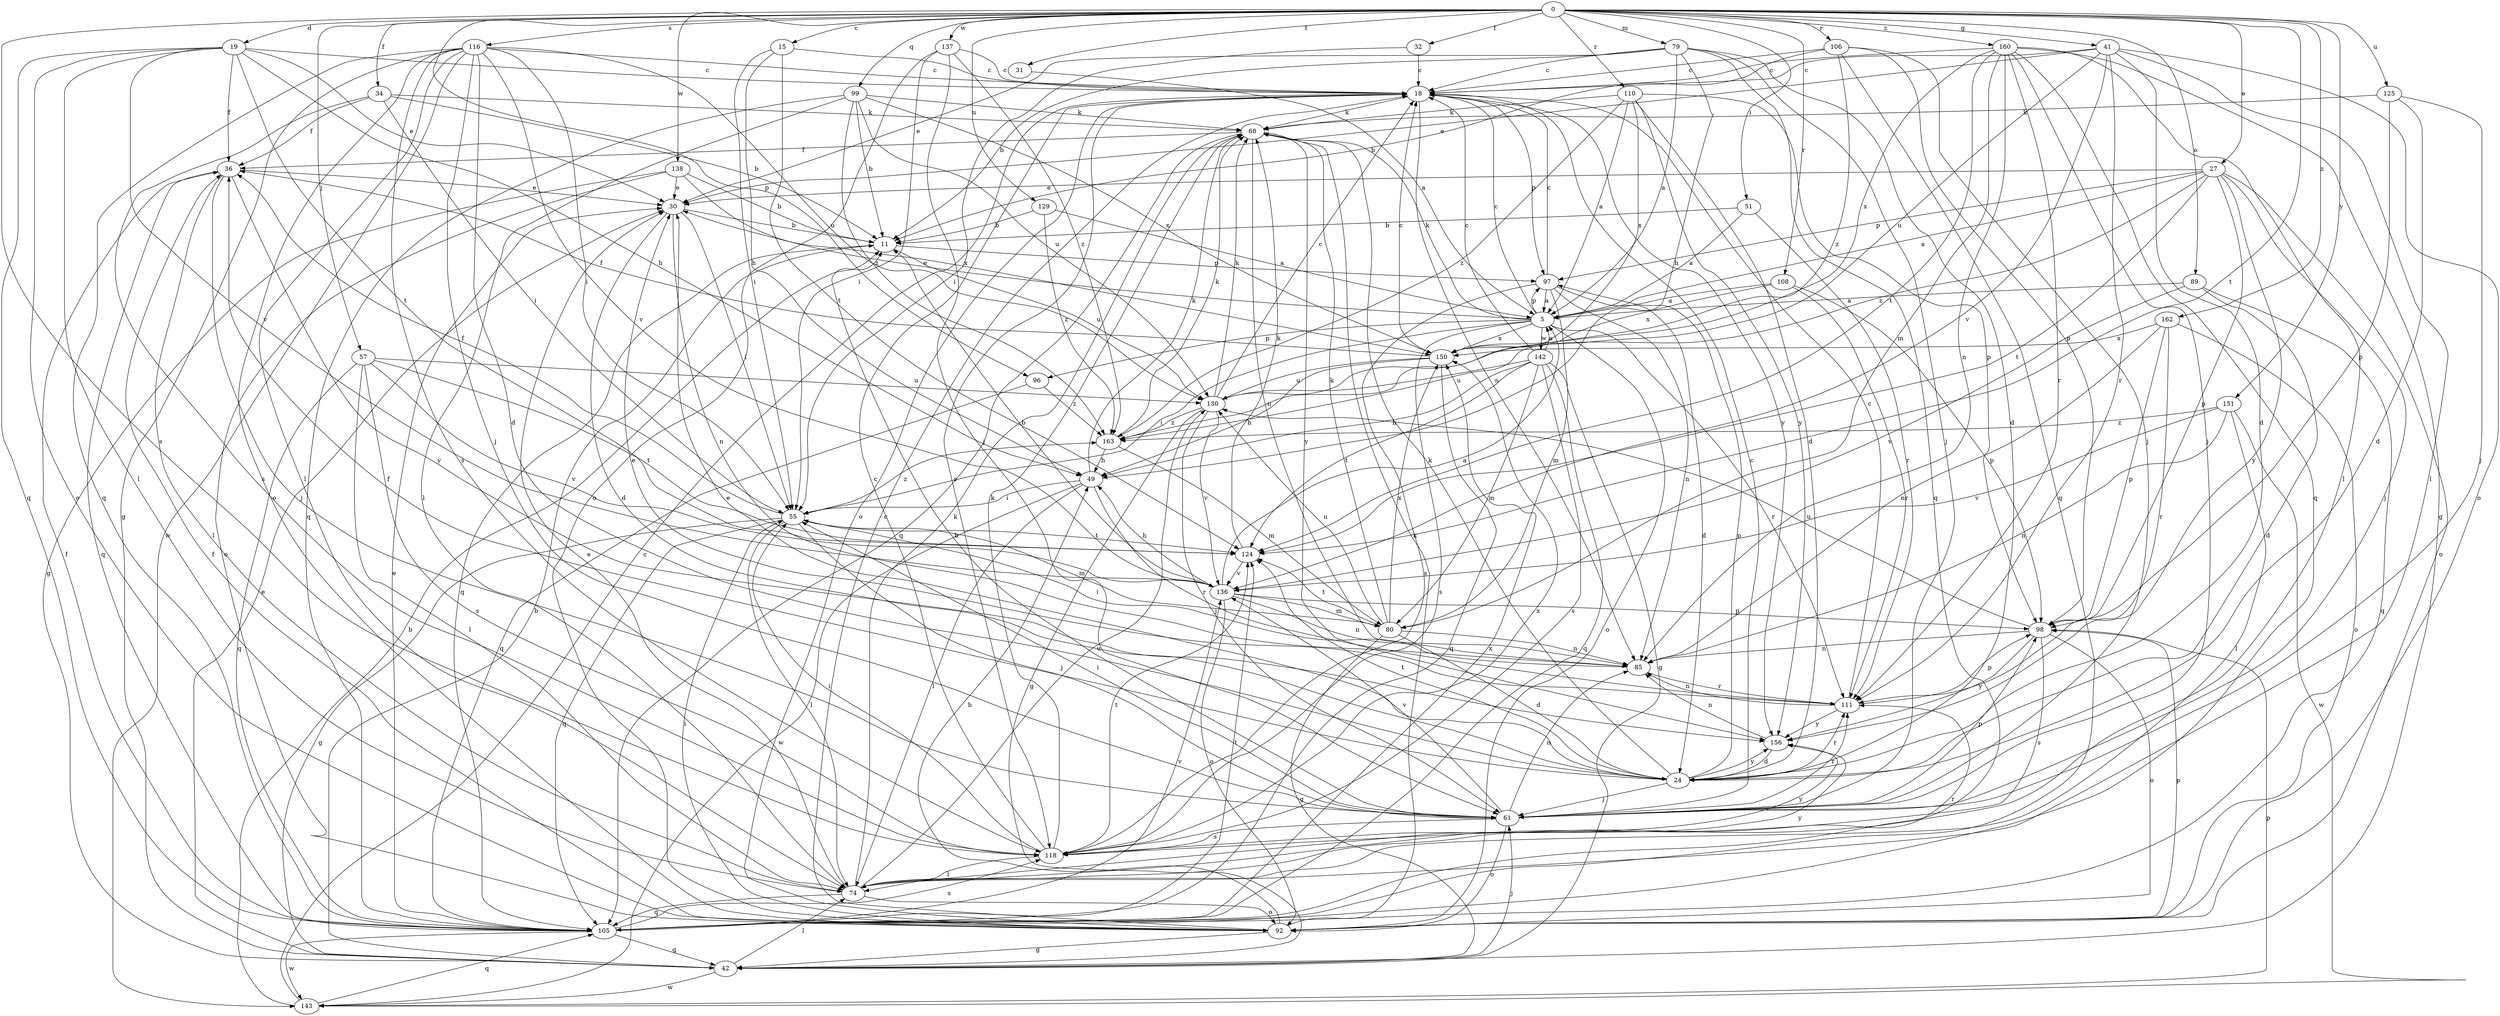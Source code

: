 strict digraph  {
0;
5;
11;
15;
18;
19;
24;
27;
30;
31;
32;
34;
36;
41;
42;
49;
51;
55;
57;
61;
68;
74;
79;
80;
85;
89;
92;
96;
97;
98;
99;
105;
106;
108;
110;
111;
116;
118;
124;
125;
129;
130;
136;
137;
138;
142;
143;
150;
151;
156;
160;
162;
163;
0 -> 15  [label=c];
0 -> 19  [label=d];
0 -> 27  [label=e];
0 -> 31  [label=f];
0 -> 32  [label=f];
0 -> 34  [label=f];
0 -> 41  [label=g];
0 -> 51  [label=i];
0 -> 57  [label=j];
0 -> 79  [label=m];
0 -> 89  [label=o];
0 -> 96  [label=p];
0 -> 99  [label=q];
0 -> 106  [label=r];
0 -> 108  [label=r];
0 -> 110  [label=r];
0 -> 116  [label=s];
0 -> 118  [label=s];
0 -> 124  [label=t];
0 -> 125  [label=u];
0 -> 129  [label=u];
0 -> 137  [label=w];
0 -> 138  [label=w];
0 -> 151  [label=y];
0 -> 160  [label=z];
0 -> 162  [label=z];
5 -> 18  [label=c];
5 -> 30  [label=e];
5 -> 55  [label=i];
5 -> 68  [label=k];
5 -> 92  [label=o];
5 -> 96  [label=p];
5 -> 97  [label=p];
5 -> 111  [label=r];
5 -> 118  [label=s];
5 -> 142  [label=w];
5 -> 150  [label=x];
11 -> 97  [label=p];
11 -> 105  [label=q];
11 -> 130  [label=u];
15 -> 18  [label=c];
15 -> 49  [label=h];
15 -> 55  [label=i];
15 -> 124  [label=t];
18 -> 68  [label=k];
18 -> 85  [label=n];
18 -> 92  [label=o];
18 -> 97  [label=p];
18 -> 118  [label=s];
18 -> 156  [label=y];
19 -> 18  [label=c];
19 -> 30  [label=e];
19 -> 36  [label=f];
19 -> 49  [label=h];
19 -> 74  [label=l];
19 -> 92  [label=o];
19 -> 105  [label=q];
19 -> 124  [label=t];
19 -> 136  [label=v];
24 -> 30  [label=e];
24 -> 36  [label=f];
24 -> 61  [label=j];
24 -> 68  [label=k];
24 -> 97  [label=p];
24 -> 111  [label=r];
24 -> 124  [label=t];
24 -> 156  [label=y];
27 -> 5  [label=a];
27 -> 30  [label=e];
27 -> 61  [label=j];
27 -> 92  [label=o];
27 -> 97  [label=p];
27 -> 98  [label=p];
27 -> 124  [label=t];
27 -> 156  [label=y];
27 -> 163  [label=z];
30 -> 11  [label=b];
30 -> 24  [label=d];
30 -> 55  [label=i];
30 -> 85  [label=n];
31 -> 5  [label=a];
32 -> 18  [label=c];
32 -> 55  [label=i];
34 -> 11  [label=b];
34 -> 36  [label=f];
34 -> 55  [label=i];
34 -> 68  [label=k];
34 -> 118  [label=s];
36 -> 30  [label=e];
36 -> 61  [label=j];
36 -> 74  [label=l];
36 -> 105  [label=q];
36 -> 156  [label=y];
41 -> 18  [label=c];
41 -> 24  [label=d];
41 -> 30  [label=e];
41 -> 74  [label=l];
41 -> 92  [label=o];
41 -> 111  [label=r];
41 -> 130  [label=u];
41 -> 136  [label=v];
42 -> 11  [label=b];
42 -> 30  [label=e];
42 -> 61  [label=j];
42 -> 74  [label=l];
42 -> 143  [label=w];
49 -> 55  [label=i];
49 -> 68  [label=k];
49 -> 74  [label=l];
49 -> 111  [label=r];
49 -> 143  [label=w];
51 -> 5  [label=a];
51 -> 11  [label=b];
51 -> 111  [label=r];
55 -> 36  [label=f];
55 -> 42  [label=g];
55 -> 61  [label=j];
55 -> 74  [label=l];
55 -> 80  [label=m];
55 -> 105  [label=q];
55 -> 124  [label=t];
55 -> 163  [label=z];
57 -> 74  [label=l];
57 -> 105  [label=q];
57 -> 118  [label=s];
57 -> 124  [label=t];
57 -> 130  [label=u];
57 -> 136  [label=v];
61 -> 11  [label=b];
61 -> 18  [label=c];
61 -> 55  [label=i];
61 -> 85  [label=n];
61 -> 92  [label=o];
61 -> 98  [label=p];
61 -> 111  [label=r];
61 -> 118  [label=s];
61 -> 136  [label=v];
68 -> 36  [label=f];
68 -> 85  [label=n];
68 -> 105  [label=q];
68 -> 156  [label=y];
74 -> 30  [label=e];
74 -> 68  [label=k];
74 -> 92  [label=o];
74 -> 105  [label=q];
74 -> 111  [label=r];
74 -> 130  [label=u];
74 -> 156  [label=y];
79 -> 5  [label=a];
79 -> 11  [label=b];
79 -> 18  [label=c];
79 -> 24  [label=d];
79 -> 30  [label=e];
79 -> 49  [label=h];
79 -> 61  [label=j];
79 -> 105  [label=q];
80 -> 24  [label=d];
80 -> 42  [label=g];
80 -> 68  [label=k];
80 -> 85  [label=n];
80 -> 124  [label=t];
80 -> 130  [label=u];
80 -> 150  [label=x];
85 -> 55  [label=i];
85 -> 111  [label=r];
89 -> 5  [label=a];
89 -> 24  [label=d];
89 -> 105  [label=q];
89 -> 136  [label=v];
92 -> 18  [label=c];
92 -> 36  [label=f];
92 -> 42  [label=g];
92 -> 49  [label=h];
92 -> 55  [label=i];
92 -> 68  [label=k];
92 -> 98  [label=p];
96 -> 105  [label=q];
96 -> 163  [label=z];
97 -> 5  [label=a];
97 -> 18  [label=c];
97 -> 24  [label=d];
97 -> 80  [label=m];
97 -> 85  [label=n];
97 -> 118  [label=s];
98 -> 85  [label=n];
98 -> 92  [label=o];
98 -> 118  [label=s];
98 -> 130  [label=u];
98 -> 156  [label=y];
99 -> 11  [label=b];
99 -> 68  [label=k];
99 -> 74  [label=l];
99 -> 105  [label=q];
99 -> 130  [label=u];
99 -> 150  [label=x];
99 -> 163  [label=z];
105 -> 30  [label=e];
105 -> 36  [label=f];
105 -> 42  [label=g];
105 -> 118  [label=s];
105 -> 124  [label=t];
105 -> 136  [label=v];
105 -> 143  [label=w];
105 -> 150  [label=x];
106 -> 11  [label=b];
106 -> 18  [label=c];
106 -> 61  [label=j];
106 -> 98  [label=p];
106 -> 105  [label=q];
106 -> 163  [label=z];
108 -> 5  [label=a];
108 -> 98  [label=p];
108 -> 111  [label=r];
108 -> 150  [label=x];
110 -> 5  [label=a];
110 -> 24  [label=d];
110 -> 68  [label=k];
110 -> 98  [label=p];
110 -> 150  [label=x];
110 -> 156  [label=y];
110 -> 163  [label=z];
111 -> 18  [label=c];
111 -> 30  [label=e];
111 -> 85  [label=n];
111 -> 98  [label=p];
111 -> 156  [label=y];
116 -> 18  [label=c];
116 -> 24  [label=d];
116 -> 42  [label=g];
116 -> 55  [label=i];
116 -> 61  [label=j];
116 -> 74  [label=l];
116 -> 92  [label=o];
116 -> 105  [label=q];
116 -> 118  [label=s];
116 -> 130  [label=u];
116 -> 136  [label=v];
116 -> 143  [label=w];
118 -> 18  [label=c];
118 -> 55  [label=i];
118 -> 68  [label=k];
118 -> 74  [label=l];
118 -> 124  [label=t];
118 -> 150  [label=x];
118 -> 156  [label=y];
124 -> 68  [label=k];
124 -> 136  [label=v];
125 -> 24  [label=d];
125 -> 61  [label=j];
125 -> 68  [label=k];
125 -> 98  [label=p];
129 -> 5  [label=a];
129 -> 11  [label=b];
129 -> 163  [label=z];
130 -> 18  [label=c];
130 -> 42  [label=g];
130 -> 61  [label=j];
130 -> 68  [label=k];
130 -> 136  [label=v];
130 -> 163  [label=z];
136 -> 5  [label=a];
136 -> 11  [label=b];
136 -> 49  [label=h];
136 -> 80  [label=m];
136 -> 85  [label=n];
136 -> 92  [label=o];
136 -> 98  [label=p];
137 -> 18  [label=c];
137 -> 55  [label=i];
137 -> 61  [label=j];
137 -> 92  [label=o];
137 -> 163  [label=z];
138 -> 11  [label=b];
138 -> 30  [label=e];
138 -> 42  [label=g];
138 -> 92  [label=o];
138 -> 150  [label=x];
142 -> 5  [label=a];
142 -> 18  [label=c];
142 -> 42  [label=g];
142 -> 49  [label=h];
142 -> 80  [label=m];
142 -> 105  [label=q];
142 -> 118  [label=s];
142 -> 124  [label=t];
142 -> 130  [label=u];
143 -> 11  [label=b];
143 -> 18  [label=c];
143 -> 98  [label=p];
143 -> 105  [label=q];
150 -> 18  [label=c];
150 -> 36  [label=f];
150 -> 49  [label=h];
150 -> 105  [label=q];
150 -> 130  [label=u];
151 -> 74  [label=l];
151 -> 85  [label=n];
151 -> 136  [label=v];
151 -> 143  [label=w];
151 -> 163  [label=z];
156 -> 24  [label=d];
156 -> 85  [label=n];
160 -> 18  [label=c];
160 -> 42  [label=g];
160 -> 61  [label=j];
160 -> 74  [label=l];
160 -> 80  [label=m];
160 -> 85  [label=n];
160 -> 105  [label=q];
160 -> 111  [label=r];
160 -> 124  [label=t];
160 -> 150  [label=x];
162 -> 85  [label=n];
162 -> 92  [label=o];
162 -> 98  [label=p];
162 -> 111  [label=r];
162 -> 150  [label=x];
163 -> 49  [label=h];
163 -> 68  [label=k];
163 -> 80  [label=m];
}
